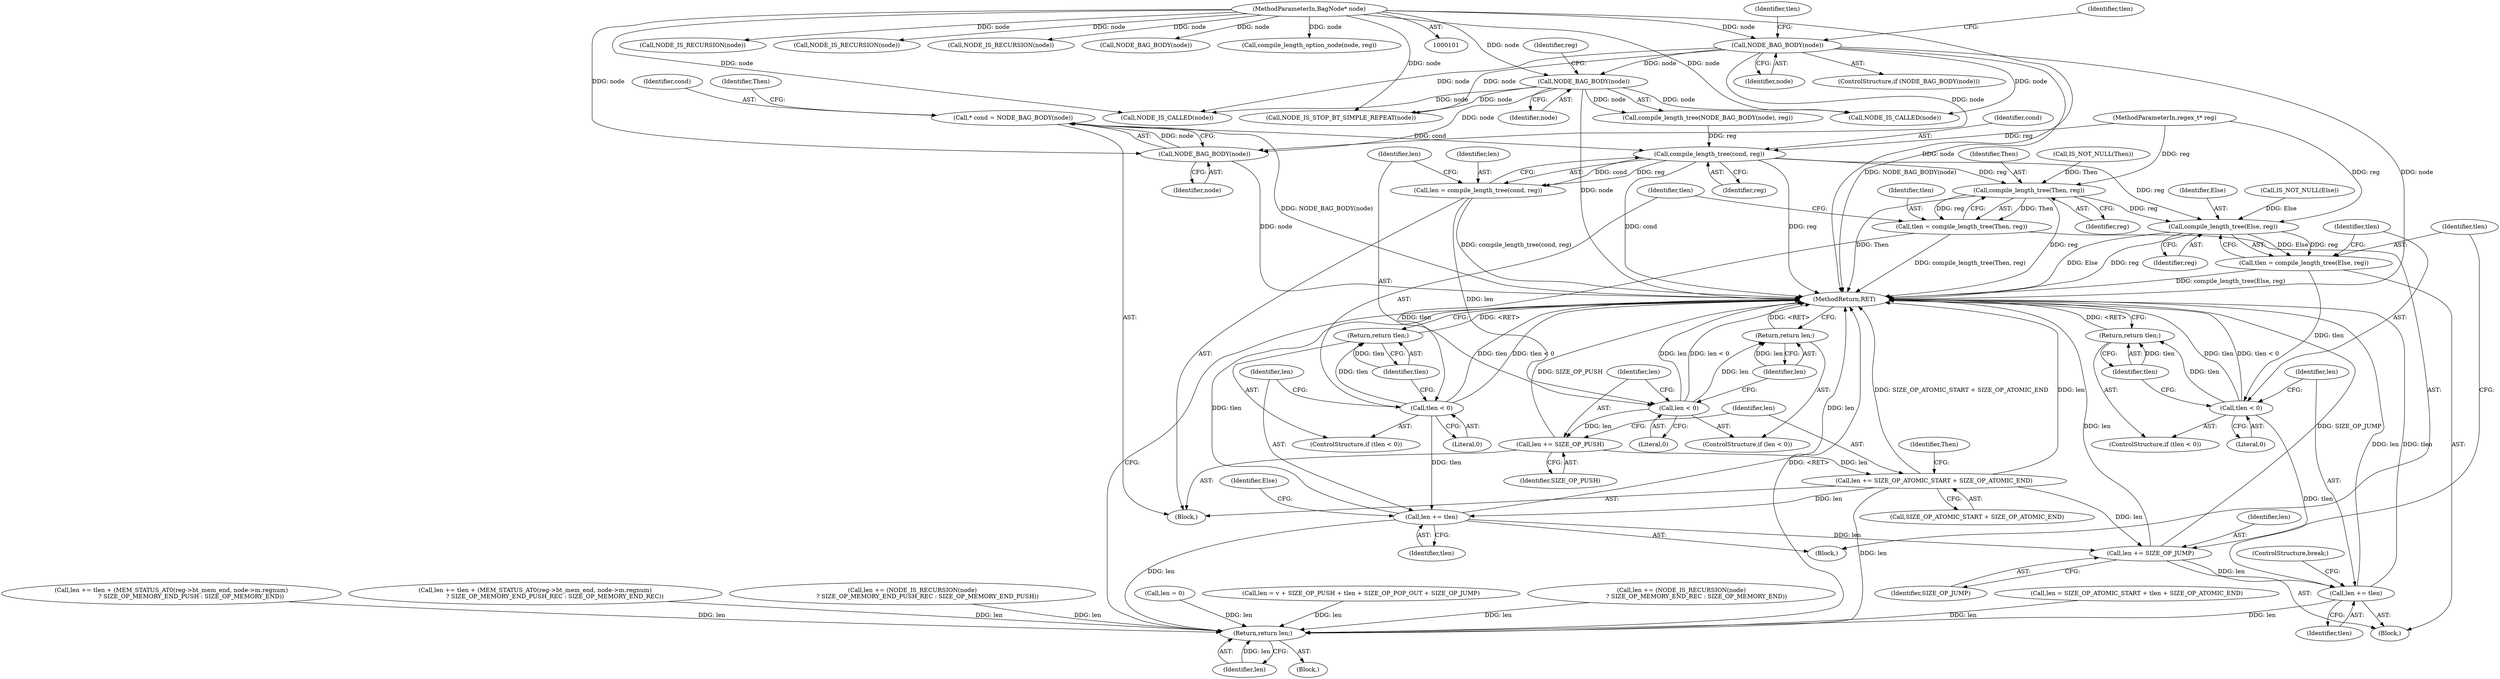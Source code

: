 digraph "0_oniguruma_c509265c5f6ae7264f7b8a8aae1cfa5fc59d108c_0@pointer" {
"1000327" [label="(Call,* cond = NODE_BAG_BODY(node))"];
"1000329" [label="(Call,NODE_BAG_BODY(node))"];
"1000124" [label="(Call,NODE_BAG_BODY(node))"];
"1000118" [label="(Call,NODE_BAG_BODY(node))"];
"1000102" [label="(MethodParameterIn,BagNode* node)"];
"1000349" [label="(Call,compile_length_tree(cond, reg))"];
"1000347" [label="(Call,len = compile_length_tree(cond, reg))"];
"1000353" [label="(Call,len < 0)"];
"1000356" [label="(Return,return len;)"];
"1000358" [label="(Call,len += SIZE_OP_PUSH)"];
"1000361" [label="(Call,len += SIZE_OP_ATOMIC_START + SIZE_OP_ATOMIC_END)"];
"1000381" [label="(Call,len += tlen)"];
"1000388" [label="(Call,len += SIZE_OP_JUMP)"];
"1000402" [label="(Call,len += tlen)"];
"1000411" [label="(Return,return len;)"];
"1000372" [label="(Call,compile_length_tree(Then, reg))"];
"1000370" [label="(Call,tlen = compile_length_tree(Then, reg))"];
"1000376" [label="(Call,tlen < 0)"];
"1000379" [label="(Return,return tlen;)"];
"1000393" [label="(Call,compile_length_tree(Else, reg))"];
"1000391" [label="(Call,tlen = compile_length_tree(Else, reg))"];
"1000397" [label="(Call,tlen < 0)"];
"1000400" [label="(Return,return tlen;)"];
"1000393" [label="(Call,compile_length_tree(Else, reg))"];
"1000354" [label="(Identifier,len)"];
"1000303" [label="(Call,len = v + SIZE_OP_PUSH + tlen + SIZE_OP_POP_OUT + SIZE_OP_JUMP)"];
"1000373" [label="(Identifier,Then)"];
"1000381" [label="(Call,len += tlen)"];
"1000371" [label="(Identifier,tlen)"];
"1000199" [label="(Call,len += (NODE_IS_RECURSION(node)\n                ? SIZE_OP_MEMORY_END_REC : SIZE_OP_MEMORY_END))"];
"1000347" [label="(Call,len = compile_length_tree(cond, reg))"];
"1000125" [label="(Identifier,node)"];
"1000194" [label="(Call,NODE_IS_RECURSION(node))"];
"1000369" [label="(Block,)"];
"1000327" [label="(Call,* cond = NODE_BAG_BODY(node))"];
"1000208" [label="(Call,NODE_IS_RECURSION(node))"];
"1000119" [label="(Identifier,node)"];
"1000202" [label="(Call,NODE_IS_RECURSION(node))"];
"1000328" [label="(Identifier,cond)"];
"1000363" [label="(Call,SIZE_OP_ATOMIC_START + SIZE_OP_ATOMIC_END)"];
"1000350" [label="(Identifier,cond)"];
"1000407" [label="(Call,len = 0)"];
"1000413" [label="(MethodReturn,RET)"];
"1000352" [label="(ControlStructure,if (len < 0))"];
"1000391" [label="(Call,tlen = compile_length_tree(Else, reg))"];
"1000356" [label="(Return,return len;)"];
"1000355" [label="(Literal,0)"];
"1000374" [label="(Identifier,reg)"];
"1000368" [label="(Identifier,Then)"];
"1000390" [label="(Identifier,SIZE_OP_JUMP)"];
"1000375" [label="(ControlStructure,if (tlen < 0))"];
"1000412" [label="(Identifier,len)"];
"1000377" [label="(Identifier,tlen)"];
"1000388" [label="(Call,len += SIZE_OP_JUMP)"];
"1000404" [label="(Identifier,tlen)"];
"1000333" [label="(Identifier,Then)"];
"1000359" [label="(Identifier,len)"];
"1000382" [label="(Identifier,len)"];
"1000316" [label="(Call,len = SIZE_OP_ATOMIC_START + tlen + SIZE_OP_ATOMIC_END)"];
"1000348" [label="(Identifier,len)"];
"1000380" [label="(Identifier,tlen)"];
"1000387" [label="(Block,)"];
"1000397" [label="(Call,tlen < 0)"];
"1000249" [label="(Call,len += tlen + (MEM_STATUS_AT0(reg->bt_mem_end, node->m.regnum)\n                     ? SIZE_OP_MEMORY_END_PUSH : SIZE_OP_MEMORY_END))"];
"1000117" [label="(ControlStructure,if (NODE_BAG_BODY(node)))"];
"1000370" [label="(Call,tlen = compile_length_tree(Then, reg))"];
"1000276" [label="(Call,NODE_BAG_BODY(node))"];
"1000135" [label="(Identifier,tlen)"];
"1000104" [label="(Block,)"];
"1000361" [label="(Call,len += SIZE_OP_ATOMIC_START + SIZE_OP_ATOMIC_END)"];
"1000395" [label="(Identifier,reg)"];
"1000394" [label="(Identifier,Else)"];
"1000399" [label="(Literal,0)"];
"1000401" [label="(Identifier,tlen)"];
"1000402" [label="(Call,len += tlen)"];
"1000349" [label="(Call,compile_length_tree(cond, reg))"];
"1000411" [label="(Return,return len;)"];
"1000398" [label="(Identifier,tlen)"];
"1000400" [label="(Return,return tlen;)"];
"1000353" [label="(Call,len < 0)"];
"1000114" [label="(Call,compile_length_option_node(node, reg))"];
"1000124" [label="(Call,NODE_BAG_BODY(node))"];
"1000379" [label="(Return,return tlen;)"];
"1000329" [label="(Call,NODE_BAG_BODY(node))"];
"1000360" [label="(Identifier,SIZE_OP_PUSH)"];
"1000330" [label="(Identifier,node)"];
"1000396" [label="(ControlStructure,if (tlen < 0))"];
"1000122" [label="(Identifier,tlen)"];
"1000167" [label="(Call,NODE_IS_CALLED(node))"];
"1000268" [label="(Call,NODE_IS_STOP_BT_SIMPLE_REPEAT(node))"];
"1000357" [label="(Identifier,len)"];
"1000103" [label="(MethodParameterIn,regex_t* reg)"];
"1000383" [label="(Identifier,tlen)"];
"1000123" [label="(Call,compile_length_tree(NODE_BAG_BODY(node), reg))"];
"1000358" [label="(Call,len += SIZE_OP_PUSH)"];
"1000385" [label="(Call,IS_NOT_NULL(Else))"];
"1000126" [label="(Identifier,reg)"];
"1000378" [label="(Literal,0)"];
"1000367" [label="(Call,IS_NOT_NULL(Then))"];
"1000214" [label="(Call,len += tlen + (MEM_STATUS_AT0(reg->bt_mem_end, node->m.regnum)\n                     ? SIZE_OP_MEMORY_END_PUSH_REC : SIZE_OP_MEMORY_END_REC))"];
"1000403" [label="(Identifier,len)"];
"1000102" [label="(MethodParameterIn,BagNode* node)"];
"1000152" [label="(Call,NODE_IS_CALLED(node))"];
"1000118" [label="(Call,NODE_BAG_BODY(node))"];
"1000405" [label="(ControlStructure,break;)"];
"1000386" [label="(Identifier,Else)"];
"1000362" [label="(Identifier,len)"];
"1000325" [label="(Block,)"];
"1000392" [label="(Identifier,tlen)"];
"1000191" [label="(Call,len += (NODE_IS_RECURSION(node)\n                ? SIZE_OP_MEMORY_END_PUSH_REC : SIZE_OP_MEMORY_END_PUSH))"];
"1000372" [label="(Call,compile_length_tree(Then, reg))"];
"1000389" [label="(Identifier,len)"];
"1000376" [label="(Call,tlen < 0)"];
"1000351" [label="(Identifier,reg)"];
"1000327" -> "1000325"  [label="AST: "];
"1000327" -> "1000329"  [label="CFG: "];
"1000328" -> "1000327"  [label="AST: "];
"1000329" -> "1000327"  [label="AST: "];
"1000333" -> "1000327"  [label="CFG: "];
"1000327" -> "1000413"  [label="DDG: NODE_BAG_BODY(node)"];
"1000329" -> "1000327"  [label="DDG: node"];
"1000327" -> "1000349"  [label="DDG: cond"];
"1000329" -> "1000330"  [label="CFG: "];
"1000330" -> "1000329"  [label="AST: "];
"1000329" -> "1000413"  [label="DDG: node"];
"1000124" -> "1000329"  [label="DDG: node"];
"1000118" -> "1000329"  [label="DDG: node"];
"1000102" -> "1000329"  [label="DDG: node"];
"1000124" -> "1000123"  [label="AST: "];
"1000124" -> "1000125"  [label="CFG: "];
"1000125" -> "1000124"  [label="AST: "];
"1000126" -> "1000124"  [label="CFG: "];
"1000124" -> "1000413"  [label="DDG: node"];
"1000124" -> "1000123"  [label="DDG: node"];
"1000118" -> "1000124"  [label="DDG: node"];
"1000102" -> "1000124"  [label="DDG: node"];
"1000124" -> "1000152"  [label="DDG: node"];
"1000124" -> "1000167"  [label="DDG: node"];
"1000124" -> "1000268"  [label="DDG: node"];
"1000118" -> "1000117"  [label="AST: "];
"1000118" -> "1000119"  [label="CFG: "];
"1000119" -> "1000118"  [label="AST: "];
"1000122" -> "1000118"  [label="CFG: "];
"1000135" -> "1000118"  [label="CFG: "];
"1000118" -> "1000413"  [label="DDG: NODE_BAG_BODY(node)"];
"1000118" -> "1000413"  [label="DDG: node"];
"1000102" -> "1000118"  [label="DDG: node"];
"1000118" -> "1000152"  [label="DDG: node"];
"1000118" -> "1000167"  [label="DDG: node"];
"1000118" -> "1000268"  [label="DDG: node"];
"1000102" -> "1000101"  [label="AST: "];
"1000102" -> "1000413"  [label="DDG: node"];
"1000102" -> "1000114"  [label="DDG: node"];
"1000102" -> "1000152"  [label="DDG: node"];
"1000102" -> "1000167"  [label="DDG: node"];
"1000102" -> "1000194"  [label="DDG: node"];
"1000102" -> "1000202"  [label="DDG: node"];
"1000102" -> "1000208"  [label="DDG: node"];
"1000102" -> "1000268"  [label="DDG: node"];
"1000102" -> "1000276"  [label="DDG: node"];
"1000349" -> "1000347"  [label="AST: "];
"1000349" -> "1000351"  [label="CFG: "];
"1000350" -> "1000349"  [label="AST: "];
"1000351" -> "1000349"  [label="AST: "];
"1000347" -> "1000349"  [label="CFG: "];
"1000349" -> "1000413"  [label="DDG: reg"];
"1000349" -> "1000413"  [label="DDG: cond"];
"1000349" -> "1000347"  [label="DDG: cond"];
"1000349" -> "1000347"  [label="DDG: reg"];
"1000123" -> "1000349"  [label="DDG: reg"];
"1000103" -> "1000349"  [label="DDG: reg"];
"1000349" -> "1000372"  [label="DDG: reg"];
"1000349" -> "1000393"  [label="DDG: reg"];
"1000347" -> "1000325"  [label="AST: "];
"1000348" -> "1000347"  [label="AST: "];
"1000354" -> "1000347"  [label="CFG: "];
"1000347" -> "1000413"  [label="DDG: compile_length_tree(cond, reg)"];
"1000347" -> "1000353"  [label="DDG: len"];
"1000353" -> "1000352"  [label="AST: "];
"1000353" -> "1000355"  [label="CFG: "];
"1000354" -> "1000353"  [label="AST: "];
"1000355" -> "1000353"  [label="AST: "];
"1000357" -> "1000353"  [label="CFG: "];
"1000359" -> "1000353"  [label="CFG: "];
"1000353" -> "1000413"  [label="DDG: len < 0"];
"1000353" -> "1000413"  [label="DDG: len"];
"1000353" -> "1000356"  [label="DDG: len"];
"1000353" -> "1000358"  [label="DDG: len"];
"1000356" -> "1000352"  [label="AST: "];
"1000356" -> "1000357"  [label="CFG: "];
"1000357" -> "1000356"  [label="AST: "];
"1000413" -> "1000356"  [label="CFG: "];
"1000356" -> "1000413"  [label="DDG: <RET>"];
"1000357" -> "1000356"  [label="DDG: len"];
"1000358" -> "1000325"  [label="AST: "];
"1000358" -> "1000360"  [label="CFG: "];
"1000359" -> "1000358"  [label="AST: "];
"1000360" -> "1000358"  [label="AST: "];
"1000362" -> "1000358"  [label="CFG: "];
"1000358" -> "1000413"  [label="DDG: SIZE_OP_PUSH"];
"1000358" -> "1000361"  [label="DDG: len"];
"1000361" -> "1000325"  [label="AST: "];
"1000361" -> "1000363"  [label="CFG: "];
"1000362" -> "1000361"  [label="AST: "];
"1000363" -> "1000361"  [label="AST: "];
"1000368" -> "1000361"  [label="CFG: "];
"1000361" -> "1000413"  [label="DDG: len"];
"1000361" -> "1000413"  [label="DDG: SIZE_OP_ATOMIC_START + SIZE_OP_ATOMIC_END"];
"1000361" -> "1000381"  [label="DDG: len"];
"1000361" -> "1000388"  [label="DDG: len"];
"1000361" -> "1000411"  [label="DDG: len"];
"1000381" -> "1000369"  [label="AST: "];
"1000381" -> "1000383"  [label="CFG: "];
"1000382" -> "1000381"  [label="AST: "];
"1000383" -> "1000381"  [label="AST: "];
"1000386" -> "1000381"  [label="CFG: "];
"1000381" -> "1000413"  [label="DDG: tlen"];
"1000381" -> "1000413"  [label="DDG: len"];
"1000376" -> "1000381"  [label="DDG: tlen"];
"1000381" -> "1000388"  [label="DDG: len"];
"1000381" -> "1000411"  [label="DDG: len"];
"1000388" -> "1000387"  [label="AST: "];
"1000388" -> "1000390"  [label="CFG: "];
"1000389" -> "1000388"  [label="AST: "];
"1000390" -> "1000388"  [label="AST: "];
"1000392" -> "1000388"  [label="CFG: "];
"1000388" -> "1000413"  [label="DDG: len"];
"1000388" -> "1000413"  [label="DDG: SIZE_OP_JUMP"];
"1000388" -> "1000402"  [label="DDG: len"];
"1000402" -> "1000387"  [label="AST: "];
"1000402" -> "1000404"  [label="CFG: "];
"1000403" -> "1000402"  [label="AST: "];
"1000404" -> "1000402"  [label="AST: "];
"1000405" -> "1000402"  [label="CFG: "];
"1000402" -> "1000413"  [label="DDG: tlen"];
"1000402" -> "1000413"  [label="DDG: len"];
"1000397" -> "1000402"  [label="DDG: tlen"];
"1000402" -> "1000411"  [label="DDG: len"];
"1000411" -> "1000104"  [label="AST: "];
"1000411" -> "1000412"  [label="CFG: "];
"1000412" -> "1000411"  [label="AST: "];
"1000413" -> "1000411"  [label="CFG: "];
"1000411" -> "1000413"  [label="DDG: <RET>"];
"1000412" -> "1000411"  [label="DDG: len"];
"1000303" -> "1000411"  [label="DDG: len"];
"1000199" -> "1000411"  [label="DDG: len"];
"1000407" -> "1000411"  [label="DDG: len"];
"1000214" -> "1000411"  [label="DDG: len"];
"1000249" -> "1000411"  [label="DDG: len"];
"1000191" -> "1000411"  [label="DDG: len"];
"1000316" -> "1000411"  [label="DDG: len"];
"1000372" -> "1000370"  [label="AST: "];
"1000372" -> "1000374"  [label="CFG: "];
"1000373" -> "1000372"  [label="AST: "];
"1000374" -> "1000372"  [label="AST: "];
"1000370" -> "1000372"  [label="CFG: "];
"1000372" -> "1000413"  [label="DDG: Then"];
"1000372" -> "1000413"  [label="DDG: reg"];
"1000372" -> "1000370"  [label="DDG: Then"];
"1000372" -> "1000370"  [label="DDG: reg"];
"1000367" -> "1000372"  [label="DDG: Then"];
"1000103" -> "1000372"  [label="DDG: reg"];
"1000372" -> "1000393"  [label="DDG: reg"];
"1000370" -> "1000369"  [label="AST: "];
"1000371" -> "1000370"  [label="AST: "];
"1000377" -> "1000370"  [label="CFG: "];
"1000370" -> "1000413"  [label="DDG: compile_length_tree(Then, reg)"];
"1000370" -> "1000376"  [label="DDG: tlen"];
"1000376" -> "1000375"  [label="AST: "];
"1000376" -> "1000378"  [label="CFG: "];
"1000377" -> "1000376"  [label="AST: "];
"1000378" -> "1000376"  [label="AST: "];
"1000380" -> "1000376"  [label="CFG: "];
"1000382" -> "1000376"  [label="CFG: "];
"1000376" -> "1000413"  [label="DDG: tlen < 0"];
"1000376" -> "1000413"  [label="DDG: tlen"];
"1000376" -> "1000379"  [label="DDG: tlen"];
"1000379" -> "1000375"  [label="AST: "];
"1000379" -> "1000380"  [label="CFG: "];
"1000380" -> "1000379"  [label="AST: "];
"1000413" -> "1000379"  [label="CFG: "];
"1000379" -> "1000413"  [label="DDG: <RET>"];
"1000380" -> "1000379"  [label="DDG: tlen"];
"1000393" -> "1000391"  [label="AST: "];
"1000393" -> "1000395"  [label="CFG: "];
"1000394" -> "1000393"  [label="AST: "];
"1000395" -> "1000393"  [label="AST: "];
"1000391" -> "1000393"  [label="CFG: "];
"1000393" -> "1000413"  [label="DDG: Else"];
"1000393" -> "1000413"  [label="DDG: reg"];
"1000393" -> "1000391"  [label="DDG: Else"];
"1000393" -> "1000391"  [label="DDG: reg"];
"1000385" -> "1000393"  [label="DDG: Else"];
"1000103" -> "1000393"  [label="DDG: reg"];
"1000391" -> "1000387"  [label="AST: "];
"1000392" -> "1000391"  [label="AST: "];
"1000398" -> "1000391"  [label="CFG: "];
"1000391" -> "1000413"  [label="DDG: compile_length_tree(Else, reg)"];
"1000391" -> "1000397"  [label="DDG: tlen"];
"1000397" -> "1000396"  [label="AST: "];
"1000397" -> "1000399"  [label="CFG: "];
"1000398" -> "1000397"  [label="AST: "];
"1000399" -> "1000397"  [label="AST: "];
"1000401" -> "1000397"  [label="CFG: "];
"1000403" -> "1000397"  [label="CFG: "];
"1000397" -> "1000413"  [label="DDG: tlen < 0"];
"1000397" -> "1000413"  [label="DDG: tlen"];
"1000397" -> "1000400"  [label="DDG: tlen"];
"1000400" -> "1000396"  [label="AST: "];
"1000400" -> "1000401"  [label="CFG: "];
"1000401" -> "1000400"  [label="AST: "];
"1000413" -> "1000400"  [label="CFG: "];
"1000400" -> "1000413"  [label="DDG: <RET>"];
"1000401" -> "1000400"  [label="DDG: tlen"];
}
